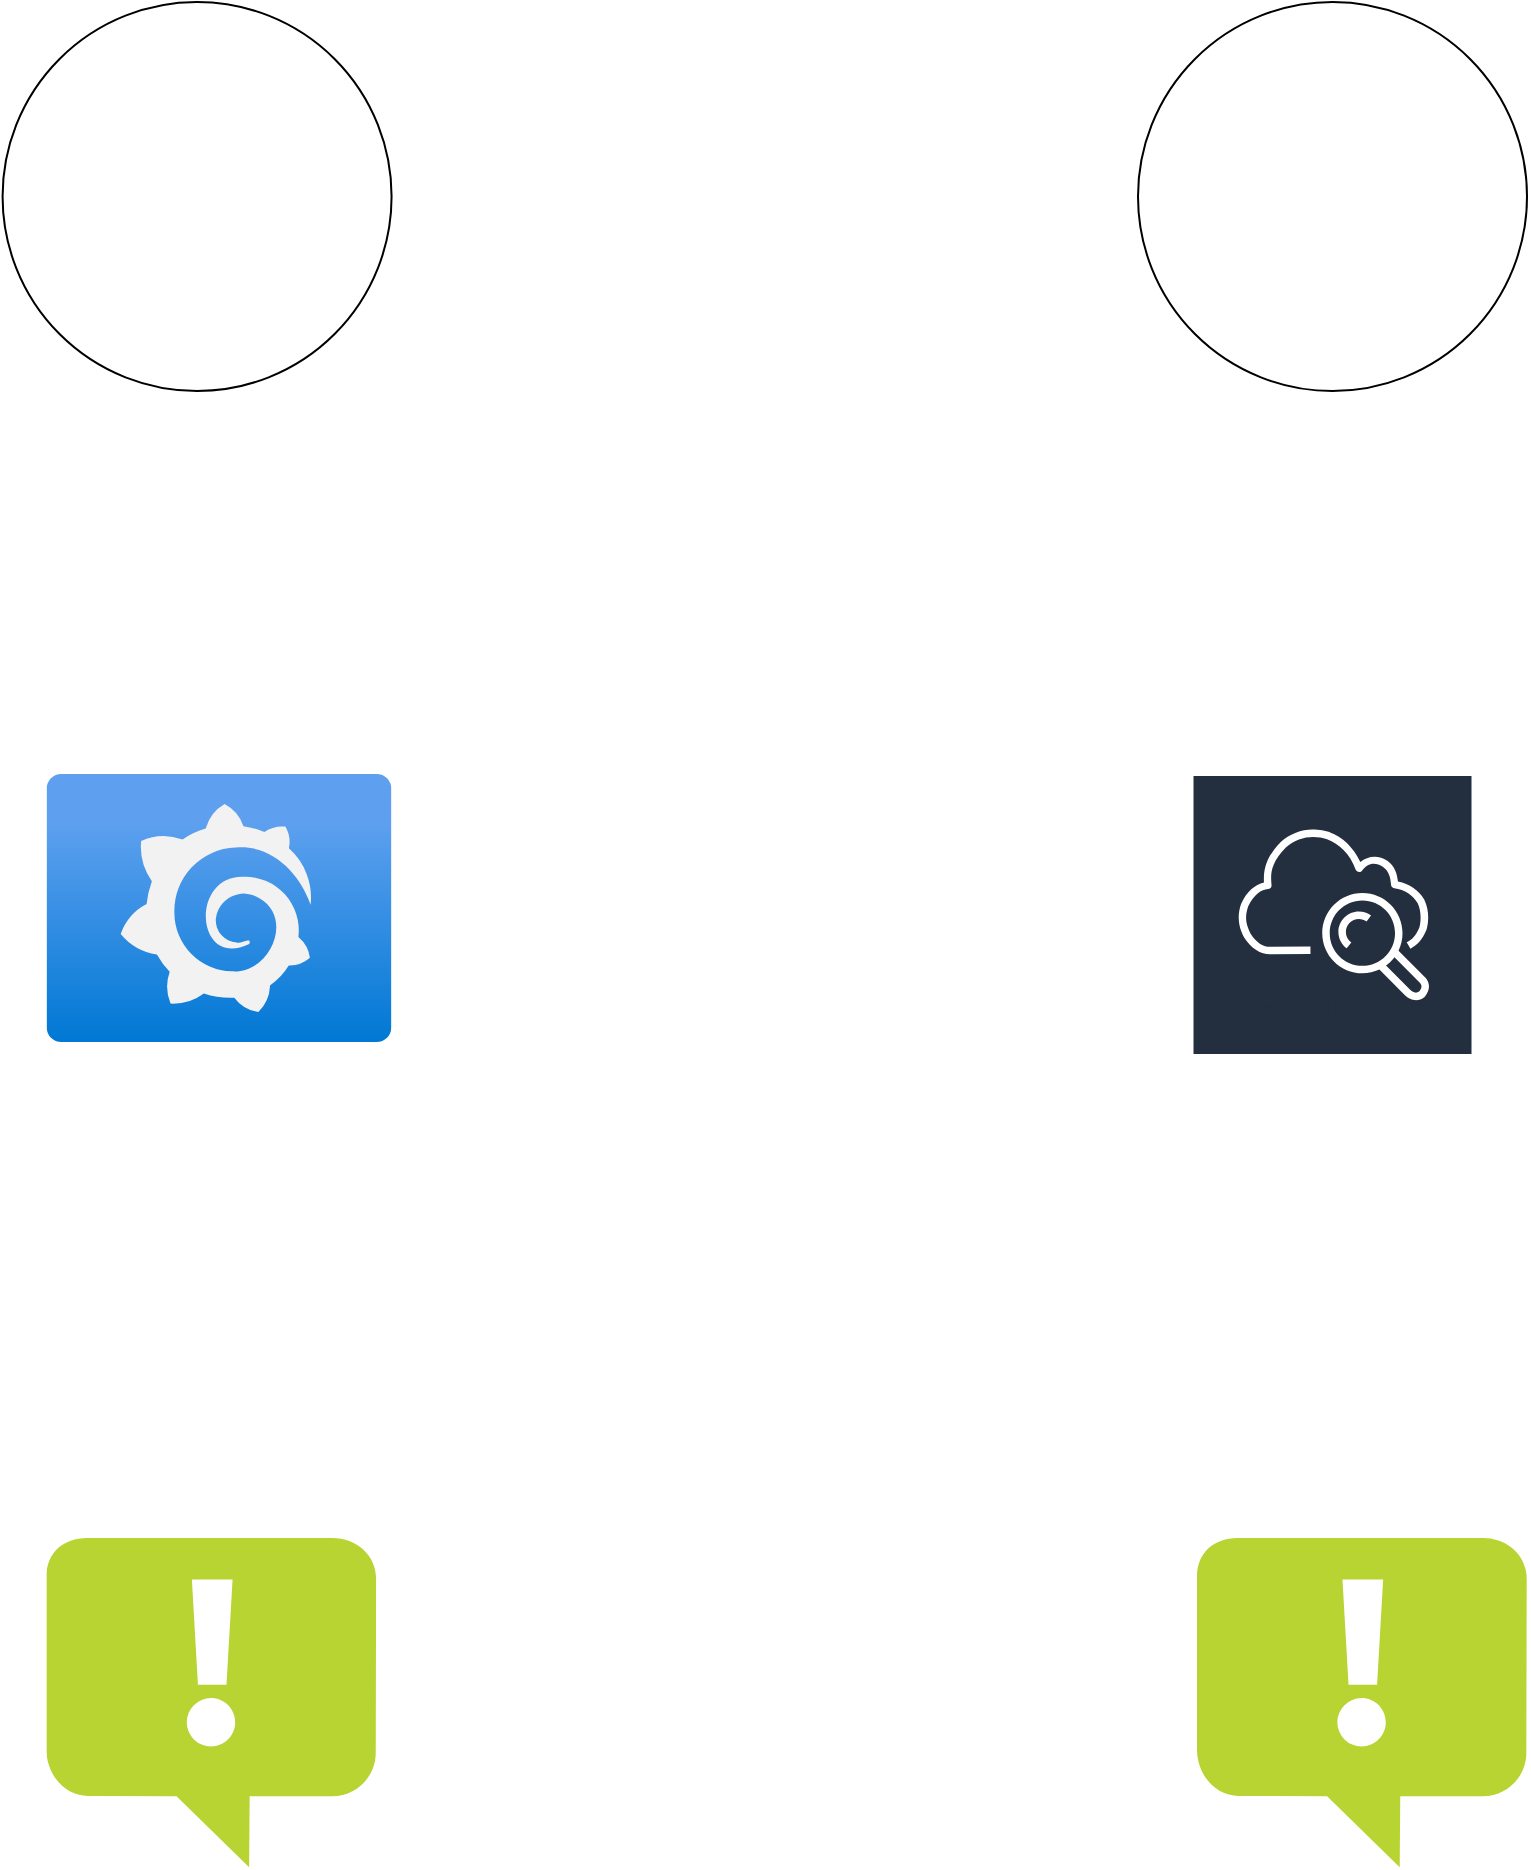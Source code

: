 <mxfile version="24.7.4">
  <diagram name="Page-1" id="Lv6Rraqs166PRYkLXccx">
    <mxGraphModel dx="1900" dy="696" grid="0" gridSize="10" guides="1" tooltips="1" connect="1" arrows="1" fold="1" page="0" pageScale="1" pageWidth="850" pageHeight="1100" math="0" shadow="0">
      <root>
        <mxCell id="0" />
        <mxCell id="1" parent="0" />
        <mxCell id="-cv0vGvkqw9HoVWeAqEG-2" value="" style="ellipse;whiteSpace=wrap;html=1;aspect=fixed;" vertex="1" parent="1">
          <mxGeometry x="1099" y="514" width="194.5" height="194.5" as="geometry" />
        </mxCell>
        <mxCell id="-cv0vGvkqw9HoVWeAqEG-3" value="" style="image;aspect=fixed;html=1;points=[];align=center;fontSize=12;image=img/lib/azure2/other/Grafana.svg;" vertex="1" parent="1">
          <mxGeometry x="553.21" y="900" width="172.58" height="134" as="geometry" />
        </mxCell>
        <mxCell id="-cv0vGvkqw9HoVWeAqEG-4" value="Amazon CloudWatch" style="sketch=0;outlineConnect=0;fontColor=#232F3E;gradientColor=none;strokeColor=#ffffff;fillColor=#232F3E;dashed=0;verticalLabelPosition=middle;verticalAlign=bottom;align=center;html=1;whiteSpace=wrap;fontSize=10;fontStyle=1;spacing=3;shape=mxgraph.aws4.productIcon;prIcon=mxgraph.aws4.cloudwatch;" vertex="1" parent="1">
          <mxGeometry x="1125.75" y="900" width="141" height="125.5" as="geometry" />
        </mxCell>
        <mxCell id="-cv0vGvkqw9HoVWeAqEG-5" value="" style="image;sketch=0;aspect=fixed;html=1;points=[];align=center;fontSize=12;image=img/lib/mscae/Notification.svg;" vertex="1" parent="1">
          <mxGeometry x="553.21" y="1282" width="165" height="165" as="geometry" />
        </mxCell>
        <mxCell id="-cv0vGvkqw9HoVWeAqEG-6" value="" style="image;sketch=0;aspect=fixed;html=1;points=[];align=center;fontSize=12;image=img/lib/mscae/Notification.svg;" vertex="1" parent="1">
          <mxGeometry x="1128.5" y="1282" width="165" height="165" as="geometry" />
        </mxCell>
        <mxCell id="-cv0vGvkqw9HoVWeAqEG-7" value="" style="ellipse;whiteSpace=wrap;html=1;aspect=fixed;" vertex="1" parent="1">
          <mxGeometry x="531.29" y="514" width="194.5" height="194.5" as="geometry" />
        </mxCell>
      </root>
    </mxGraphModel>
  </diagram>
</mxfile>
